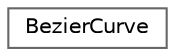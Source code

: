 digraph "Graphical Class Hierarchy"
{
 // LATEX_PDF_SIZE
  bgcolor="transparent";
  edge [fontname=Helvetica,fontsize=10,labelfontname=Helvetica,labelfontsize=10];
  node [fontname=Helvetica,fontsize=10,shape=box,height=0.2,width=0.4];
  rankdir="LR";
  Node0 [id="Node000000",label="BezierCurve",height=0.2,width=0.4,color="grey40", fillcolor="white", style="filled",URL="$struct_bezier_curve.html",tooltip="Struct for bezier curve interpretation."];
}
